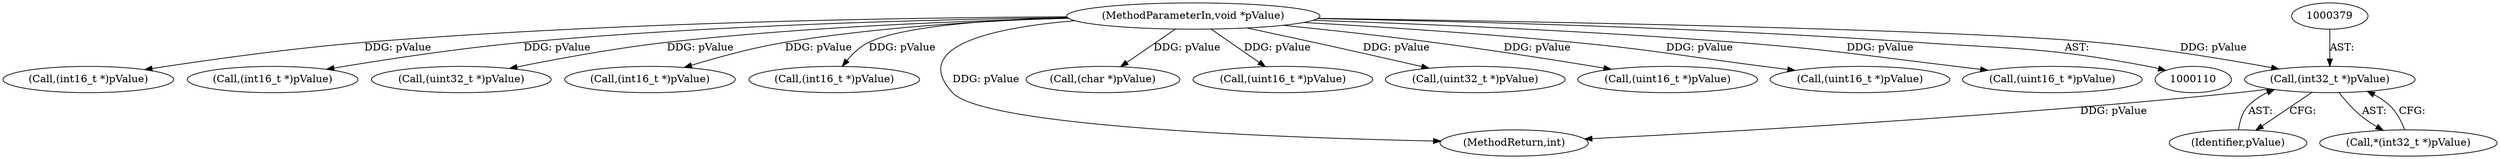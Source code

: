 digraph "0_Android_321ea5257e37c8edb26e66fe4ee78cca4cd915fe@pointer" {
"1000378" [label="(Call,(int32_t *)pValue)"];
"1000114" [label="(MethodParameterIn,void *pValue)"];
"1000291" [label="(Call,(int16_t *)pValue)"];
"1000114" [label="(MethodParameterIn,void *pValue)"];
"1000337" [label="(Call,(int16_t *)pValue)"];
"1000422" [label="(Call,(uint32_t *)pValue)"];
"1000299" [label="(Call,(int16_t *)pValue)"];
"1000532" [label="(Call,(int16_t *)pValue)"];
"1000380" [label="(Identifier,pValue)"];
"1000586" [label="(MethodReturn,int)"];
"1000500" [label="(Call,(char *)pValue)"];
"1000281" [label="(Call,(uint16_t *)pValue)"];
"1000418" [label="(Call,(uint32_t *)pValue)"];
"1000434" [label="(Call,(uint16_t *)pValue)"];
"1000446" [label="(Call,(uint16_t *)pValue)"];
"1000377" [label="(Call,*(int32_t *)pValue)"];
"1000378" [label="(Call,(int32_t *)pValue)"];
"1000457" [label="(Call,(uint16_t *)pValue)"];
"1000378" -> "1000377"  [label="AST: "];
"1000378" -> "1000380"  [label="CFG: "];
"1000379" -> "1000378"  [label="AST: "];
"1000380" -> "1000378"  [label="AST: "];
"1000377" -> "1000378"  [label="CFG: "];
"1000378" -> "1000586"  [label="DDG: pValue"];
"1000114" -> "1000378"  [label="DDG: pValue"];
"1000114" -> "1000110"  [label="AST: "];
"1000114" -> "1000586"  [label="DDG: pValue"];
"1000114" -> "1000281"  [label="DDG: pValue"];
"1000114" -> "1000291"  [label="DDG: pValue"];
"1000114" -> "1000299"  [label="DDG: pValue"];
"1000114" -> "1000337"  [label="DDG: pValue"];
"1000114" -> "1000418"  [label="DDG: pValue"];
"1000114" -> "1000422"  [label="DDG: pValue"];
"1000114" -> "1000434"  [label="DDG: pValue"];
"1000114" -> "1000446"  [label="DDG: pValue"];
"1000114" -> "1000457"  [label="DDG: pValue"];
"1000114" -> "1000500"  [label="DDG: pValue"];
"1000114" -> "1000532"  [label="DDG: pValue"];
}
